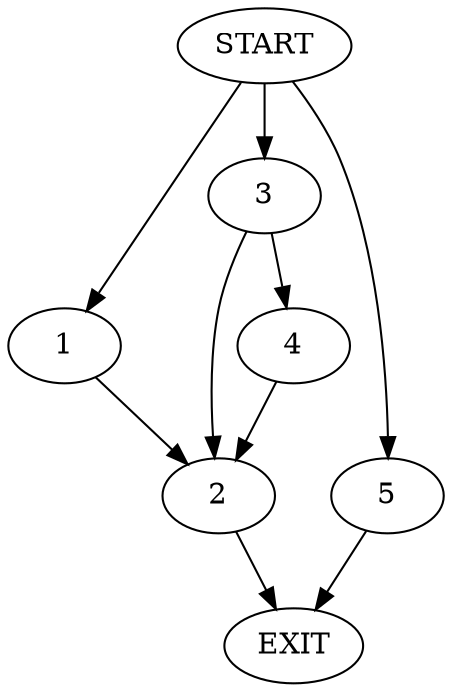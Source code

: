 digraph {
0 [label="START"]
6 [label="EXIT"]
0 -> 1
1 -> 2
2 -> 6
0 -> 3
3 -> 4
3 -> 2
4 -> 2
0 -> 5
5 -> 6
}
